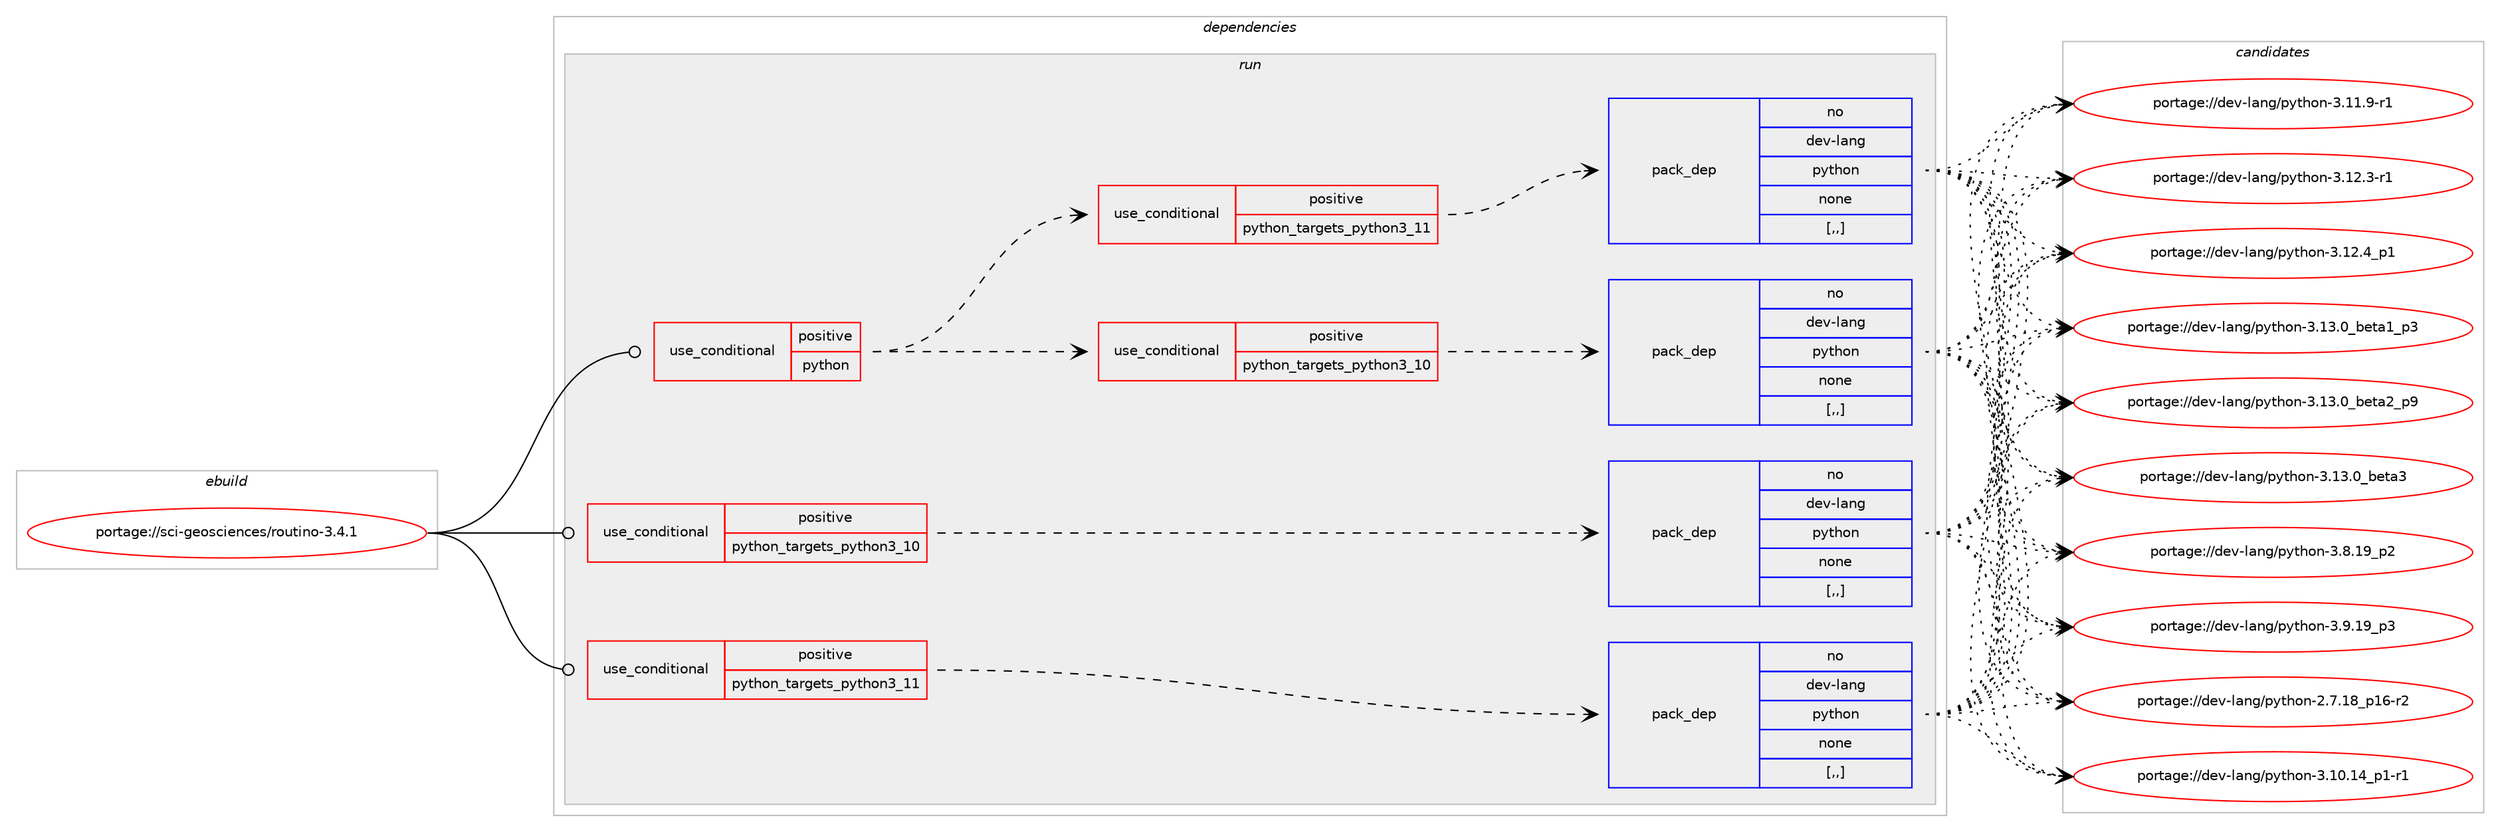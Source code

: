 digraph prolog {

# *************
# Graph options
# *************

newrank=true;
concentrate=true;
compound=true;
graph [rankdir=LR,fontname=Helvetica,fontsize=10,ranksep=1.5];#, ranksep=2.5, nodesep=0.2];
edge  [arrowhead=vee];
node  [fontname=Helvetica,fontsize=10];

# **********
# The ebuild
# **********

subgraph cluster_leftcol {
color=gray;
rank=same;
label=<<i>ebuild</i>>;
id [label="portage://sci-geosciences/routino-3.4.1", color=red, width=4, href="../sci-geosciences/routino-3.4.1.svg"];
}

# ****************
# The dependencies
# ****************

subgraph cluster_midcol {
color=gray;
label=<<i>dependencies</i>>;
subgraph cluster_compile {
fillcolor="#eeeeee";
style=filled;
label=<<i>compile</i>>;
}
subgraph cluster_compileandrun {
fillcolor="#eeeeee";
style=filled;
label=<<i>compile and run</i>>;
}
subgraph cluster_run {
fillcolor="#eeeeee";
style=filled;
label=<<i>run</i>>;
subgraph cond102658 {
dependency389410 [label=<<TABLE BORDER="0" CELLBORDER="1" CELLSPACING="0" CELLPADDING="4"><TR><TD ROWSPAN="3" CELLPADDING="10">use_conditional</TD></TR><TR><TD>positive</TD></TR><TR><TD>python</TD></TR></TABLE>>, shape=none, color=red];
subgraph cond102659 {
dependency389411 [label=<<TABLE BORDER="0" CELLBORDER="1" CELLSPACING="0" CELLPADDING="4"><TR><TD ROWSPAN="3" CELLPADDING="10">use_conditional</TD></TR><TR><TD>positive</TD></TR><TR><TD>python_targets_python3_10</TD></TR></TABLE>>, shape=none, color=red];
subgraph pack283973 {
dependency389412 [label=<<TABLE BORDER="0" CELLBORDER="1" CELLSPACING="0" CELLPADDING="4" WIDTH="220"><TR><TD ROWSPAN="6" CELLPADDING="30">pack_dep</TD></TR><TR><TD WIDTH="110">no</TD></TR><TR><TD>dev-lang</TD></TR><TR><TD>python</TD></TR><TR><TD>none</TD></TR><TR><TD>[,,]</TD></TR></TABLE>>, shape=none, color=blue];
}
dependency389411:e -> dependency389412:w [weight=20,style="dashed",arrowhead="vee"];
}
dependency389410:e -> dependency389411:w [weight=20,style="dashed",arrowhead="vee"];
subgraph cond102660 {
dependency389413 [label=<<TABLE BORDER="0" CELLBORDER="1" CELLSPACING="0" CELLPADDING="4"><TR><TD ROWSPAN="3" CELLPADDING="10">use_conditional</TD></TR><TR><TD>positive</TD></TR><TR><TD>python_targets_python3_11</TD></TR></TABLE>>, shape=none, color=red];
subgraph pack283974 {
dependency389414 [label=<<TABLE BORDER="0" CELLBORDER="1" CELLSPACING="0" CELLPADDING="4" WIDTH="220"><TR><TD ROWSPAN="6" CELLPADDING="30">pack_dep</TD></TR><TR><TD WIDTH="110">no</TD></TR><TR><TD>dev-lang</TD></TR><TR><TD>python</TD></TR><TR><TD>none</TD></TR><TR><TD>[,,]</TD></TR></TABLE>>, shape=none, color=blue];
}
dependency389413:e -> dependency389414:w [weight=20,style="dashed",arrowhead="vee"];
}
dependency389410:e -> dependency389413:w [weight=20,style="dashed",arrowhead="vee"];
}
id:e -> dependency389410:w [weight=20,style="solid",arrowhead="odot"];
subgraph cond102661 {
dependency389415 [label=<<TABLE BORDER="0" CELLBORDER="1" CELLSPACING="0" CELLPADDING="4"><TR><TD ROWSPAN="3" CELLPADDING="10">use_conditional</TD></TR><TR><TD>positive</TD></TR><TR><TD>python_targets_python3_10</TD></TR></TABLE>>, shape=none, color=red];
subgraph pack283975 {
dependency389416 [label=<<TABLE BORDER="0" CELLBORDER="1" CELLSPACING="0" CELLPADDING="4" WIDTH="220"><TR><TD ROWSPAN="6" CELLPADDING="30">pack_dep</TD></TR><TR><TD WIDTH="110">no</TD></TR><TR><TD>dev-lang</TD></TR><TR><TD>python</TD></TR><TR><TD>none</TD></TR><TR><TD>[,,]</TD></TR></TABLE>>, shape=none, color=blue];
}
dependency389415:e -> dependency389416:w [weight=20,style="dashed",arrowhead="vee"];
}
id:e -> dependency389415:w [weight=20,style="solid",arrowhead="odot"];
subgraph cond102662 {
dependency389417 [label=<<TABLE BORDER="0" CELLBORDER="1" CELLSPACING="0" CELLPADDING="4"><TR><TD ROWSPAN="3" CELLPADDING="10">use_conditional</TD></TR><TR><TD>positive</TD></TR><TR><TD>python_targets_python3_11</TD></TR></TABLE>>, shape=none, color=red];
subgraph pack283976 {
dependency389418 [label=<<TABLE BORDER="0" CELLBORDER="1" CELLSPACING="0" CELLPADDING="4" WIDTH="220"><TR><TD ROWSPAN="6" CELLPADDING="30">pack_dep</TD></TR><TR><TD WIDTH="110">no</TD></TR><TR><TD>dev-lang</TD></TR><TR><TD>python</TD></TR><TR><TD>none</TD></TR><TR><TD>[,,]</TD></TR></TABLE>>, shape=none, color=blue];
}
dependency389417:e -> dependency389418:w [weight=20,style="dashed",arrowhead="vee"];
}
id:e -> dependency389417:w [weight=20,style="solid",arrowhead="odot"];
}
}

# **************
# The candidates
# **************

subgraph cluster_choices {
rank=same;
color=gray;
label=<<i>candidates</i>>;

subgraph choice283973 {
color=black;
nodesep=1;
choice100101118451089711010347112121116104111110455046554649569511249544511450 [label="portage://dev-lang/python-2.7.18_p16-r2", color=red, width=4,href="../dev-lang/python-2.7.18_p16-r2.svg"];
choice100101118451089711010347112121116104111110455146494846495295112494511449 [label="portage://dev-lang/python-3.10.14_p1-r1", color=red, width=4,href="../dev-lang/python-3.10.14_p1-r1.svg"];
choice100101118451089711010347112121116104111110455146494946574511449 [label="portage://dev-lang/python-3.11.9-r1", color=red, width=4,href="../dev-lang/python-3.11.9-r1.svg"];
choice100101118451089711010347112121116104111110455146495046514511449 [label="portage://dev-lang/python-3.12.3-r1", color=red, width=4,href="../dev-lang/python-3.12.3-r1.svg"];
choice100101118451089711010347112121116104111110455146495046529511249 [label="portage://dev-lang/python-3.12.4_p1", color=red, width=4,href="../dev-lang/python-3.12.4_p1.svg"];
choice10010111845108971101034711212111610411111045514649514648959810111697499511251 [label="portage://dev-lang/python-3.13.0_beta1_p3", color=red, width=4,href="../dev-lang/python-3.13.0_beta1_p3.svg"];
choice10010111845108971101034711212111610411111045514649514648959810111697509511257 [label="portage://dev-lang/python-3.13.0_beta2_p9", color=red, width=4,href="../dev-lang/python-3.13.0_beta2_p9.svg"];
choice1001011184510897110103471121211161041111104551464951464895981011169751 [label="portage://dev-lang/python-3.13.0_beta3", color=red, width=4,href="../dev-lang/python-3.13.0_beta3.svg"];
choice100101118451089711010347112121116104111110455146564649579511250 [label="portage://dev-lang/python-3.8.19_p2", color=red, width=4,href="../dev-lang/python-3.8.19_p2.svg"];
choice100101118451089711010347112121116104111110455146574649579511251 [label="portage://dev-lang/python-3.9.19_p3", color=red, width=4,href="../dev-lang/python-3.9.19_p3.svg"];
dependency389412:e -> choice100101118451089711010347112121116104111110455046554649569511249544511450:w [style=dotted,weight="100"];
dependency389412:e -> choice100101118451089711010347112121116104111110455146494846495295112494511449:w [style=dotted,weight="100"];
dependency389412:e -> choice100101118451089711010347112121116104111110455146494946574511449:w [style=dotted,weight="100"];
dependency389412:e -> choice100101118451089711010347112121116104111110455146495046514511449:w [style=dotted,weight="100"];
dependency389412:e -> choice100101118451089711010347112121116104111110455146495046529511249:w [style=dotted,weight="100"];
dependency389412:e -> choice10010111845108971101034711212111610411111045514649514648959810111697499511251:w [style=dotted,weight="100"];
dependency389412:e -> choice10010111845108971101034711212111610411111045514649514648959810111697509511257:w [style=dotted,weight="100"];
dependency389412:e -> choice1001011184510897110103471121211161041111104551464951464895981011169751:w [style=dotted,weight="100"];
dependency389412:e -> choice100101118451089711010347112121116104111110455146564649579511250:w [style=dotted,weight="100"];
dependency389412:e -> choice100101118451089711010347112121116104111110455146574649579511251:w [style=dotted,weight="100"];
}
subgraph choice283974 {
color=black;
nodesep=1;
choice100101118451089711010347112121116104111110455046554649569511249544511450 [label="portage://dev-lang/python-2.7.18_p16-r2", color=red, width=4,href="../dev-lang/python-2.7.18_p16-r2.svg"];
choice100101118451089711010347112121116104111110455146494846495295112494511449 [label="portage://dev-lang/python-3.10.14_p1-r1", color=red, width=4,href="../dev-lang/python-3.10.14_p1-r1.svg"];
choice100101118451089711010347112121116104111110455146494946574511449 [label="portage://dev-lang/python-3.11.9-r1", color=red, width=4,href="../dev-lang/python-3.11.9-r1.svg"];
choice100101118451089711010347112121116104111110455146495046514511449 [label="portage://dev-lang/python-3.12.3-r1", color=red, width=4,href="../dev-lang/python-3.12.3-r1.svg"];
choice100101118451089711010347112121116104111110455146495046529511249 [label="portage://dev-lang/python-3.12.4_p1", color=red, width=4,href="../dev-lang/python-3.12.4_p1.svg"];
choice10010111845108971101034711212111610411111045514649514648959810111697499511251 [label="portage://dev-lang/python-3.13.0_beta1_p3", color=red, width=4,href="../dev-lang/python-3.13.0_beta1_p3.svg"];
choice10010111845108971101034711212111610411111045514649514648959810111697509511257 [label="portage://dev-lang/python-3.13.0_beta2_p9", color=red, width=4,href="../dev-lang/python-3.13.0_beta2_p9.svg"];
choice1001011184510897110103471121211161041111104551464951464895981011169751 [label="portage://dev-lang/python-3.13.0_beta3", color=red, width=4,href="../dev-lang/python-3.13.0_beta3.svg"];
choice100101118451089711010347112121116104111110455146564649579511250 [label="portage://dev-lang/python-3.8.19_p2", color=red, width=4,href="../dev-lang/python-3.8.19_p2.svg"];
choice100101118451089711010347112121116104111110455146574649579511251 [label="portage://dev-lang/python-3.9.19_p3", color=red, width=4,href="../dev-lang/python-3.9.19_p3.svg"];
dependency389414:e -> choice100101118451089711010347112121116104111110455046554649569511249544511450:w [style=dotted,weight="100"];
dependency389414:e -> choice100101118451089711010347112121116104111110455146494846495295112494511449:w [style=dotted,weight="100"];
dependency389414:e -> choice100101118451089711010347112121116104111110455146494946574511449:w [style=dotted,weight="100"];
dependency389414:e -> choice100101118451089711010347112121116104111110455146495046514511449:w [style=dotted,weight="100"];
dependency389414:e -> choice100101118451089711010347112121116104111110455146495046529511249:w [style=dotted,weight="100"];
dependency389414:e -> choice10010111845108971101034711212111610411111045514649514648959810111697499511251:w [style=dotted,weight="100"];
dependency389414:e -> choice10010111845108971101034711212111610411111045514649514648959810111697509511257:w [style=dotted,weight="100"];
dependency389414:e -> choice1001011184510897110103471121211161041111104551464951464895981011169751:w [style=dotted,weight="100"];
dependency389414:e -> choice100101118451089711010347112121116104111110455146564649579511250:w [style=dotted,weight="100"];
dependency389414:e -> choice100101118451089711010347112121116104111110455146574649579511251:w [style=dotted,weight="100"];
}
subgraph choice283975 {
color=black;
nodesep=1;
choice100101118451089711010347112121116104111110455046554649569511249544511450 [label="portage://dev-lang/python-2.7.18_p16-r2", color=red, width=4,href="../dev-lang/python-2.7.18_p16-r2.svg"];
choice100101118451089711010347112121116104111110455146494846495295112494511449 [label="portage://dev-lang/python-3.10.14_p1-r1", color=red, width=4,href="../dev-lang/python-3.10.14_p1-r1.svg"];
choice100101118451089711010347112121116104111110455146494946574511449 [label="portage://dev-lang/python-3.11.9-r1", color=red, width=4,href="../dev-lang/python-3.11.9-r1.svg"];
choice100101118451089711010347112121116104111110455146495046514511449 [label="portage://dev-lang/python-3.12.3-r1", color=red, width=4,href="../dev-lang/python-3.12.3-r1.svg"];
choice100101118451089711010347112121116104111110455146495046529511249 [label="portage://dev-lang/python-3.12.4_p1", color=red, width=4,href="../dev-lang/python-3.12.4_p1.svg"];
choice10010111845108971101034711212111610411111045514649514648959810111697499511251 [label="portage://dev-lang/python-3.13.0_beta1_p3", color=red, width=4,href="../dev-lang/python-3.13.0_beta1_p3.svg"];
choice10010111845108971101034711212111610411111045514649514648959810111697509511257 [label="portage://dev-lang/python-3.13.0_beta2_p9", color=red, width=4,href="../dev-lang/python-3.13.0_beta2_p9.svg"];
choice1001011184510897110103471121211161041111104551464951464895981011169751 [label="portage://dev-lang/python-3.13.0_beta3", color=red, width=4,href="../dev-lang/python-3.13.0_beta3.svg"];
choice100101118451089711010347112121116104111110455146564649579511250 [label="portage://dev-lang/python-3.8.19_p2", color=red, width=4,href="../dev-lang/python-3.8.19_p2.svg"];
choice100101118451089711010347112121116104111110455146574649579511251 [label="portage://dev-lang/python-3.9.19_p3", color=red, width=4,href="../dev-lang/python-3.9.19_p3.svg"];
dependency389416:e -> choice100101118451089711010347112121116104111110455046554649569511249544511450:w [style=dotted,weight="100"];
dependency389416:e -> choice100101118451089711010347112121116104111110455146494846495295112494511449:w [style=dotted,weight="100"];
dependency389416:e -> choice100101118451089711010347112121116104111110455146494946574511449:w [style=dotted,weight="100"];
dependency389416:e -> choice100101118451089711010347112121116104111110455146495046514511449:w [style=dotted,weight="100"];
dependency389416:e -> choice100101118451089711010347112121116104111110455146495046529511249:w [style=dotted,weight="100"];
dependency389416:e -> choice10010111845108971101034711212111610411111045514649514648959810111697499511251:w [style=dotted,weight="100"];
dependency389416:e -> choice10010111845108971101034711212111610411111045514649514648959810111697509511257:w [style=dotted,weight="100"];
dependency389416:e -> choice1001011184510897110103471121211161041111104551464951464895981011169751:w [style=dotted,weight="100"];
dependency389416:e -> choice100101118451089711010347112121116104111110455146564649579511250:w [style=dotted,weight="100"];
dependency389416:e -> choice100101118451089711010347112121116104111110455146574649579511251:w [style=dotted,weight="100"];
}
subgraph choice283976 {
color=black;
nodesep=1;
choice100101118451089711010347112121116104111110455046554649569511249544511450 [label="portage://dev-lang/python-2.7.18_p16-r2", color=red, width=4,href="../dev-lang/python-2.7.18_p16-r2.svg"];
choice100101118451089711010347112121116104111110455146494846495295112494511449 [label="portage://dev-lang/python-3.10.14_p1-r1", color=red, width=4,href="../dev-lang/python-3.10.14_p1-r1.svg"];
choice100101118451089711010347112121116104111110455146494946574511449 [label="portage://dev-lang/python-3.11.9-r1", color=red, width=4,href="../dev-lang/python-3.11.9-r1.svg"];
choice100101118451089711010347112121116104111110455146495046514511449 [label="portage://dev-lang/python-3.12.3-r1", color=red, width=4,href="../dev-lang/python-3.12.3-r1.svg"];
choice100101118451089711010347112121116104111110455146495046529511249 [label="portage://dev-lang/python-3.12.4_p1", color=red, width=4,href="../dev-lang/python-3.12.4_p1.svg"];
choice10010111845108971101034711212111610411111045514649514648959810111697499511251 [label="portage://dev-lang/python-3.13.0_beta1_p3", color=red, width=4,href="../dev-lang/python-3.13.0_beta1_p3.svg"];
choice10010111845108971101034711212111610411111045514649514648959810111697509511257 [label="portage://dev-lang/python-3.13.0_beta2_p9", color=red, width=4,href="../dev-lang/python-3.13.0_beta2_p9.svg"];
choice1001011184510897110103471121211161041111104551464951464895981011169751 [label="portage://dev-lang/python-3.13.0_beta3", color=red, width=4,href="../dev-lang/python-3.13.0_beta3.svg"];
choice100101118451089711010347112121116104111110455146564649579511250 [label="portage://dev-lang/python-3.8.19_p2", color=red, width=4,href="../dev-lang/python-3.8.19_p2.svg"];
choice100101118451089711010347112121116104111110455146574649579511251 [label="portage://dev-lang/python-3.9.19_p3", color=red, width=4,href="../dev-lang/python-3.9.19_p3.svg"];
dependency389418:e -> choice100101118451089711010347112121116104111110455046554649569511249544511450:w [style=dotted,weight="100"];
dependency389418:e -> choice100101118451089711010347112121116104111110455146494846495295112494511449:w [style=dotted,weight="100"];
dependency389418:e -> choice100101118451089711010347112121116104111110455146494946574511449:w [style=dotted,weight="100"];
dependency389418:e -> choice100101118451089711010347112121116104111110455146495046514511449:w [style=dotted,weight="100"];
dependency389418:e -> choice100101118451089711010347112121116104111110455146495046529511249:w [style=dotted,weight="100"];
dependency389418:e -> choice10010111845108971101034711212111610411111045514649514648959810111697499511251:w [style=dotted,weight="100"];
dependency389418:e -> choice10010111845108971101034711212111610411111045514649514648959810111697509511257:w [style=dotted,weight="100"];
dependency389418:e -> choice1001011184510897110103471121211161041111104551464951464895981011169751:w [style=dotted,weight="100"];
dependency389418:e -> choice100101118451089711010347112121116104111110455146564649579511250:w [style=dotted,weight="100"];
dependency389418:e -> choice100101118451089711010347112121116104111110455146574649579511251:w [style=dotted,weight="100"];
}
}

}
